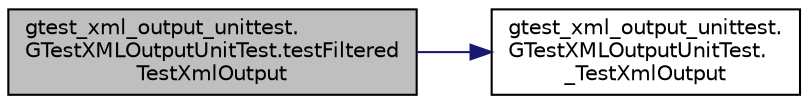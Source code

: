 digraph "gtest_xml_output_unittest.GTestXMLOutputUnitTest.testFilteredTestXmlOutput"
{
 // LATEX_PDF_SIZE
  edge [fontname="Helvetica",fontsize="10",labelfontname="Helvetica",labelfontsize="10"];
  node [fontname="Helvetica",fontsize="10",shape=record];
  rankdir="LR";
  Node1 [label="gtest_xml_output_unittest.\lGTestXMLOutputUnitTest.testFiltered\lTestXmlOutput",height=0.2,width=0.4,color="black", fillcolor="grey75", style="filled", fontcolor="black",tooltip=" "];
  Node1 -> Node2 [color="midnightblue",fontsize="10",style="solid",fontname="Helvetica"];
  Node2 [label="gtest_xml_output_unittest.\lGTestXMLOutputUnitTest.\l_TestXmlOutput",height=0.2,width=0.4,color="black", fillcolor="white", style="filled",URL="$classgtest__xml__output__unittest_1_1_g_test_x_m_l_output_unit_test.html#a1d8a5fdd7e602fe31b1477f8ebc1e7f3",tooltip=" "];
}
